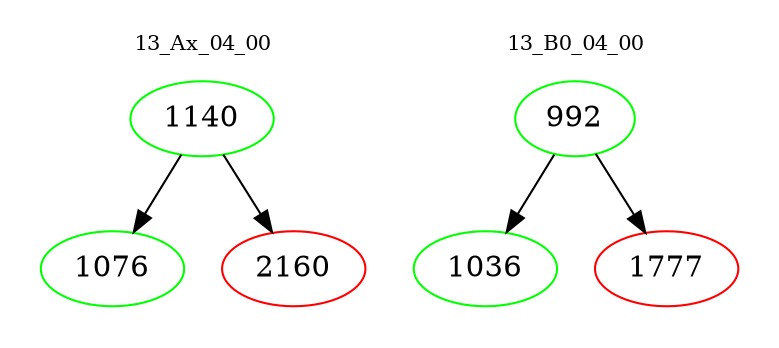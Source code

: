 digraph{
subgraph cluster_0 {
color = white
label = "13_Ax_04_00";
fontsize=10;
T0_1140 [label="1140", color="green"]
T0_1140 -> T0_1076 [color="black"]
T0_1076 [label="1076", color="green"]
T0_1140 -> T0_2160 [color="black"]
T0_2160 [label="2160", color="red"]
}
subgraph cluster_1 {
color = white
label = "13_B0_04_00";
fontsize=10;
T1_992 [label="992", color="green"]
T1_992 -> T1_1036 [color="black"]
T1_1036 [label="1036", color="green"]
T1_992 -> T1_1777 [color="black"]
T1_1777 [label="1777", color="red"]
}
}
